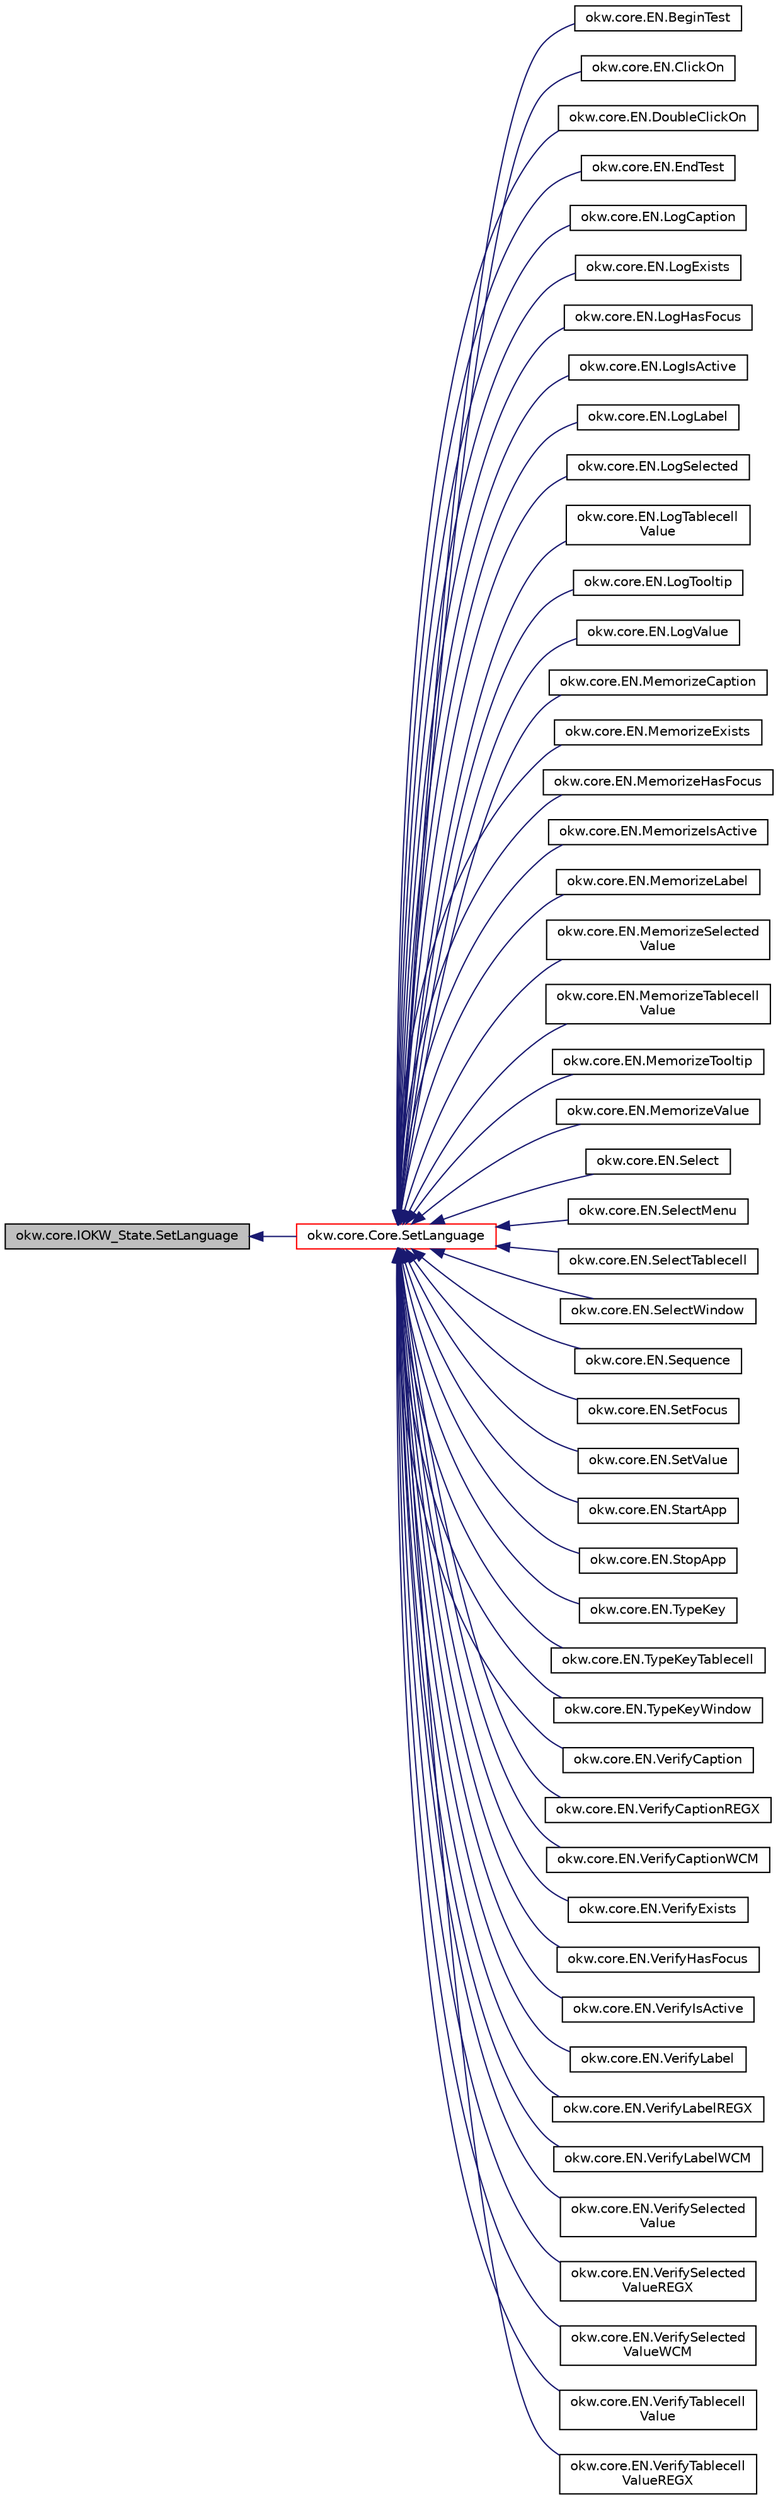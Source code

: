 digraph "okw.core.IOKW_State.SetLanguage"
{
 // INTERACTIVE_SVG=YES
  edge [fontname="Helvetica",fontsize="10",labelfontname="Helvetica",labelfontsize="10"];
  node [fontname="Helvetica",fontsize="10",shape=record];
  rankdir="LR";
  Node120 [label="okw.core.IOKW_State.SetLanguage",height=0.2,width=0.4,color="black", fillcolor="grey75", style="filled", fontcolor="black"];
  Node120 -> Node121 [dir="back",color="midnightblue",fontsize="10",style="solid",fontname="Helvetica"];
  Node121 [label="okw.core.Core.SetLanguage",height=0.2,width=0.4,color="red", fillcolor="white", style="filled",URL="$classokw_1_1core_1_1_core.html#ae4d17cb7b948458deadda4e4ed53f426",tooltip="Setzt die Sprache auf den gegebenen wert Language. "];
  Node121 -> Node122 [dir="back",color="midnightblue",fontsize="10",style="solid",fontname="Helvetica"];
  Node122 [label="okw.core.EN.BeginTest",height=0.2,width=0.4,color="black", fillcolor="white", style="filled",URL="$classokw_1_1core_1_1_e_n.html#aef613b0a3e6bb8a9623984db145cae69",tooltip="Markiert den Anfang eines neuen Testfalls. "];
  Node121 -> Node123 [dir="back",color="midnightblue",fontsize="10",style="solid",fontname="Helvetica"];
  Node123 [label="okw.core.EN.ClickOn",height=0.2,width=0.4,color="black", fillcolor="white", style="filled",URL="$classokw_1_1core_1_1_e_n.html#aa0ea62b29e5e216241a5b757797f83bf",tooltip="Klickt auf das gegebene Objekt. "];
  Node121 -> Node124 [dir="back",color="midnightblue",fontsize="10",style="solid",fontname="Helvetica"];
  Node124 [label="okw.core.EN.DoubleClickOn",height=0.2,width=0.4,color="black", fillcolor="white", style="filled",URL="$classokw_1_1core_1_1_e_n.html#adc2ff15e947443e4a40121de9bfa036a",tooltip="Klickt auf das gegebene Objekt. "];
  Node121 -> Node125 [dir="back",color="midnightblue",fontsize="10",style="solid",fontname="Helvetica"];
  Node125 [label="okw.core.EN.EndTest",height=0.2,width=0.4,color="black", fillcolor="white", style="filled",URL="$classokw_1_1core_1_1_e_n.html#aa51cc1227f749efca4fd2801f5cb664f",tooltip="Beendet den Test, bzw. "];
  Node121 -> Node126 [dir="back",color="midnightblue",fontsize="10",style="solid",fontname="Helvetica"];
  Node126 [label="okw.core.EN.LogCaption",height=0.2,width=0.4,color="black", fillcolor="white", style="filled",URL="$classokw_1_1core_1_1_e_n.html#a30ccb279c44093debc4e07686a193765",tooltip="Keine Beschreibung zu \"LogCaption\" verfügbar. "];
  Node121 -> Node127 [dir="back",color="midnightblue",fontsize="10",style="solid",fontname="Helvetica"];
  Node127 [label="okw.core.EN.LogExists",height=0.2,width=0.4,color="black", fillcolor="white", style="filled",URL="$classokw_1_1core_1_1_e_n.html#a6b31a5c7517cf918ffc2115e5f019f4c",tooltip="Protokolliert, ob das gegebene Objekt existiert. "];
  Node121 -> Node128 [dir="back",color="midnightblue",fontsize="10",style="solid",fontname="Helvetica"];
  Node128 [label="okw.core.EN.LogHasFocus",height=0.2,width=0.4,color="black", fillcolor="white", style="filled",URL="$classokw_1_1core_1_1_e_n.html#a446ed81868f18ea11da1b531d5b2d152",tooltip="Dokumentiert den Fokus-Status des gegebenen Objekts. "];
  Node121 -> Node129 [dir="back",color="midnightblue",fontsize="10",style="solid",fontname="Helvetica"];
  Node129 [label="okw.core.EN.LogIsActive",height=0.2,width=0.4,color="black", fillcolor="white", style="filled",URL="$classokw_1_1core_1_1_e_n.html#acbeecc6c0bfe7f092b7b612471f5e790",tooltip="Dokumentiert den Status des gegebenen Objekts. "];
  Node121 -> Node130 [dir="back",color="midnightblue",fontsize="10",style="solid",fontname="Helvetica"];
  Node130 [label="okw.core.EN.LogLabel",height=0.2,width=0.4,color="black", fillcolor="white", style="filled",URL="$classokw_1_1core_1_1_e_n.html#a5fcf39338e18d9d03d75197bc6b4ace2",tooltip="Keine Beschreibung zu \"LogLabel\" verfügbar. "];
  Node121 -> Node131 [dir="back",color="midnightblue",fontsize="10",style="solid",fontname="Helvetica"];
  Node131 [label="okw.core.EN.LogSelected",height=0.2,width=0.4,color="black", fillcolor="white", style="filled",URL="$classokw_1_1core_1_1_e_n.html#a7c5b0f0e1a534035090bdd7c523d1486",tooltip="Dokumentiert den markierten Text des gegebenen Objekts. "];
  Node121 -> Node132 [dir="back",color="midnightblue",fontsize="10",style="solid",fontname="Helvetica"];
  Node132 [label="okw.core.EN.LogTablecell\lValue",height=0.2,width=0.4,color="black", fillcolor="white", style="filled",URL="$classokw_1_1core_1_1_e_n.html#ab1718e25041c06f775c33c6a41605966",tooltip="Dokumentiert den Wert der ausgewählten Zelle. "];
  Node121 -> Node133 [dir="back",color="midnightblue",fontsize="10",style="solid",fontname="Helvetica"];
  Node133 [label="okw.core.EN.LogTooltip",height=0.2,width=0.4,color="black", fillcolor="white", style="filled",URL="$classokw_1_1core_1_1_e_n.html#ab57fa7690caf495dccbfd6975b735627",tooltip="Dokumentiert die Kurzinfo zu einem Werkzeug des gegebenen Objekts. "];
  Node121 -> Node134 [dir="back",color="midnightblue",fontsize="10",style="solid",fontname="Helvetica"];
  Node134 [label="okw.core.EN.LogValue",height=0.2,width=0.4,color="black", fillcolor="white", style="filled",URL="$classokw_1_1core_1_1_e_n.html#a1f306e8cd0bb363fe4ece8fd65b097c7",tooltip="Dokumentiert den Standartwert eines Objekts. "];
  Node121 -> Node135 [dir="back",color="midnightblue",fontsize="10",style="solid",fontname="Helvetica"];
  Node135 [label="okw.core.EN.MemorizeCaption",height=0.2,width=0.4,color="black", fillcolor="white", style="filled",URL="$classokw_1_1core_1_1_e_n.html#ab10f0a1c40f0093a14c4be313d59a94a",tooltip="Keine Beschreibung zu \"MemorizeCaption\" verfügbar. "];
  Node121 -> Node136 [dir="back",color="midnightblue",fontsize="10",style="solid",fontname="Helvetica"];
  Node136 [label="okw.core.EN.MemorizeExists",height=0.2,width=0.4,color="black", fillcolor="white", style="filled",URL="$classokw_1_1core_1_1_e_n.html#ade0e99fc98003c07a04465301c0ed1ce",tooltip="Merkt sich den aktuell existierenden Zustand des Objekts. "];
  Node121 -> Node137 [dir="back",color="midnightblue",fontsize="10",style="solid",fontname="Helvetica"];
  Node137 [label="okw.core.EN.MemorizeHasFocus",height=0.2,width=0.4,color="black", fillcolor="white", style="filled",URL="$classokw_1_1core_1_1_e_n.html#a93f2db8bf0eff6613fbf2bbbeb9436f0",tooltip="Keine Beschreibung zu \"MemorizeHasFocus\" verfügbar. "];
  Node121 -> Node138 [dir="back",color="midnightblue",fontsize="10",style="solid",fontname="Helvetica"];
  Node138 [label="okw.core.EN.MemorizeIsActive",height=0.2,width=0.4,color="black", fillcolor="white", style="filled",URL="$classokw_1_1core_1_1_e_n.html#a935b5a215e8176e6abda9bc268f107f4",tooltip="Merkt sich den Zustand des gegebenen Objekts. "];
  Node121 -> Node139 [dir="back",color="midnightblue",fontsize="10",style="solid",fontname="Helvetica"];
  Node139 [label="okw.core.EN.MemorizeLabel",height=0.2,width=0.4,color="black", fillcolor="white", style="filled",URL="$classokw_1_1core_1_1_e_n.html#aecb0b17c6683319633eec36e2646f3f5",tooltip="Keine Beschreibung zu \"MemorizeLabel\" verfügbar. "];
  Node121 -> Node140 [dir="back",color="midnightblue",fontsize="10",style="solid",fontname="Helvetica"];
  Node140 [label="okw.core.EN.MemorizeSelected\lValue",height=0.2,width=0.4,color="black", fillcolor="white", style="filled",URL="$classokw_1_1core_1_1_e_n.html#a1f6ef2b7affb30444c6ecee001778615",tooltip="Keine Beschreibung zu \"MemorizeSelectedValue\" verfügbar. "];
  Node121 -> Node141 [dir="back",color="midnightblue",fontsize="10",style="solid",fontname="Helvetica"];
  Node141 [label="okw.core.EN.MemorizeTablecell\lValue",height=0.2,width=0.4,color="black", fillcolor="white", style="filled",URL="$classokw_1_1core_1_1_e_n.html#a69ca65f068665ec7e458d9701bb826ff",tooltip="Merkt sich den Wert der gegebenen Zelle in der Tabelle. "];
  Node121 -> Node142 [dir="back",color="midnightblue",fontsize="10",style="solid",fontname="Helvetica"];
  Node142 [label="okw.core.EN.MemorizeTooltip",height=0.2,width=0.4,color="black", fillcolor="white", style="filled",URL="$classokw_1_1core_1_1_e_n.html#ac3baf8611adc749803c55cdd0aaf2c01",tooltip="Dokumentiert den Tooltip-Text (Kurzinformation) des gegebenen Objekts. "];
  Node121 -> Node143 [dir="back",color="midnightblue",fontsize="10",style="solid",fontname="Helvetica"];
  Node143 [label="okw.core.EN.MemorizeValue",height=0.2,width=0.4,color="black", fillcolor="white", style="filled",URL="$classokw_1_1core_1_1_e_n.html#a443ae129e7d12b082d0555c597d1425d",tooltip="Merkt sich den Standartwert eines Objekts. "];
  Node121 -> Node144 [dir="back",color="midnightblue",fontsize="10",style="solid",fontname="Helvetica"];
  Node144 [label="okw.core.EN.Select",height=0.2,width=0.4,color="black", fillcolor="white", style="filled",URL="$classokw_1_1core_1_1_e_n.html#a3214b395b88cde7b880c3992c9c05763",tooltip="Auswahl aller Zeilen einer Liste/Tabelle, welche die gegebenen Daten enthalten. "];
  Node121 -> Node145 [dir="back",color="midnightblue",fontsize="10",style="solid",fontname="Helvetica"];
  Node145 [label="okw.core.EN.SelectMenu",height=0.2,width=0.4,color="black", fillcolor="white", style="filled",URL="$classokw_1_1core_1_1_e_n.html#a520790674701ae4cfe410c4d02871b4b",tooltip="Wählt den gegebenen Menü-Eintrag aus. "];
  Node121 -> Node146 [dir="back",color="midnightblue",fontsize="10",style="solid",fontname="Helvetica"];
  Node146 [label="okw.core.EN.SelectTablecell",height=0.2,width=0.4,color="black", fillcolor="white", style="filled",URL="$classokw_1_1core_1_1_e_n.html#a1a629d61992d84ccfaa275e7fa9db64d",tooltip="Wählt die gegebene Tabellenzelle aus. "];
  Node121 -> Node147 [dir="back",color="midnightblue",fontsize="10",style="solid",fontname="Helvetica"];
  Node147 [label="okw.core.EN.SelectWindow",height=0.2,width=0.4,color="black", fillcolor="white", style="filled",URL="$classokw_1_1core_1_1_e_n.html#a2b61c2b39a9cfdbdfd25fe0e3d43785b",tooltip="Setzt den Kontext auf das gegebene Fenster. "];
  Node121 -> Node148 [dir="back",color="midnightblue",fontsize="10",style="solid",fontname="Helvetica"];
  Node148 [label="okw.core.EN.Sequence",height=0.2,width=0.4,color="black", fillcolor="white", style="filled",URL="$classokw_1_1core_1_1_e_n.html#a793e46a7e683652b6d2a860519153079",tooltip="Ruft die Sequenz eines Fensters auf. "];
  Node121 -> Node149 [dir="back",color="midnightblue",fontsize="10",style="solid",fontname="Helvetica"];
  Node149 [label="okw.core.EN.SetFocus",height=0.2,width=0.4,color="black", fillcolor="white", style="filled",URL="$classokw_1_1core_1_1_e_n.html#a0c807adb569b1a479ed716d6ed5010f2",tooltip="Setzt den Fokus auf das gegebene Fensterobjekt. "];
  Node121 -> Node150 [dir="back",color="midnightblue",fontsize="10",style="solid",fontname="Helvetica"];
  Node150 [label="okw.core.EN.SetValue",height=0.2,width=0.4,color="black", fillcolor="white", style="filled",URL="$classokw_1_1core_1_1_e_n.html#a3de04697f1873ab6773a068a3159f1d1",tooltip="Setzt den Wert des gegebenen Fensterobjekts auf den gegebenen Wert. "];
  Node121 -> Node151 [dir="back",color="midnightblue",fontsize="10",style="solid",fontname="Helvetica"];
  Node151 [label="okw.core.EN.StartApp",height=0.2,width=0.4,color="black", fillcolor="white", style="filled",URL="$classokw_1_1core_1_1_e_n.html#aaa7465ee7f135c724668d8b22dc2219f",tooltip="Startet die gegebene Anwendung. "];
  Node121 -> Node152 [dir="back",color="midnightblue",fontsize="10",style="solid",fontname="Helvetica"];
  Node152 [label="okw.core.EN.StopApp",height=0.2,width=0.4,color="black", fillcolor="white", style="filled",URL="$classokw_1_1core_1_1_e_n.html#aba06d28c60512e1dc55902403abbd3f6",tooltip="Beendet eine gegebene Anwendung. "];
  Node121 -> Node153 [dir="back",color="midnightblue",fontsize="10",style="solid",fontname="Helvetica"];
  Node153 [label="okw.core.EN.TypeKey",height=0.2,width=0.4,color="black", fillcolor="white", style="filled",URL="$classokw_1_1core_1_1_e_n.html#ae24d951e607b9b82af4f3b80e71285b9",tooltip="Tastatureingaben von Daten in das aktive Fensterobjekt. "];
  Node121 -> Node154 [dir="back",color="midnightblue",fontsize="10",style="solid",fontname="Helvetica"];
  Node154 [label="okw.core.EN.TypeKeyTablecell",height=0.2,width=0.4,color="black", fillcolor="white", style="filled",URL="$classokw_1_1core_1_1_e_n.html#a926f4e3a2113f58c84aea75a36ff1c6b",tooltip="Eingabe von Daten in eine gegebene Tabellenzelle über die Tastatur. "];
  Node121 -> Node155 [dir="back",color="midnightblue",fontsize="10",style="solid",fontname="Helvetica"];
  Node155 [label="okw.core.EN.TypeKeyWindow",height=0.2,width=0.4,color="black", fillcolor="white", style="filled",URL="$classokw_1_1core_1_1_e_n.html#a26a7f06e28d3827614961408314625c7",tooltip="Tastatureingabe in ein bestimmtes Fensterobjekt. "];
  Node121 -> Node156 [dir="back",color="midnightblue",fontsize="10",style="solid",fontname="Helvetica"];
  Node156 [label="okw.core.EN.VerifyCaption",height=0.2,width=0.4,color="black", fillcolor="white", style="filled",URL="$classokw_1_1core_1_1_e_n.html#a9cc29f6315e5041f2b36f1eb6a14e334",tooltip="Überprüft die Überschrift des Objektes. "];
  Node121 -> Node157 [dir="back",color="midnightblue",fontsize="10",style="solid",fontname="Helvetica"];
  Node157 [label="okw.core.EN.VerifyCaptionREGX",height=0.2,width=0.4,color="black", fillcolor="white", style="filled",URL="$classokw_1_1core_1_1_e_n.html#ab155161cbaa50ebad79b1695f1f504fa",tooltip="Überprüft die Überschrift des Objektes. "];
  Node121 -> Node158 [dir="back",color="midnightblue",fontsize="10",style="solid",fontname="Helvetica"];
  Node158 [label="okw.core.EN.VerifyCaptionWCM",height=0.2,width=0.4,color="black", fillcolor="white", style="filled",URL="$classokw_1_1core_1_1_e_n.html#a5a742184bc524f6b6dceec7cef27a951",tooltip="Überprüft die Überschrift des Objektes. "];
  Node121 -> Node159 [dir="back",color="midnightblue",fontsize="10",style="solid",fontname="Helvetica"];
  Node159 [label="okw.core.EN.VerifyExists",height=0.2,width=0.4,color="black", fillcolor="white", style="filled",URL="$classokw_1_1core_1_1_e_n.html#afbdb32a44d83abbf58222e5920004f28",tooltip="Prüft, ob das gegebene Objekt existiert. "];
  Node121 -> Node160 [dir="back",color="midnightblue",fontsize="10",style="solid",fontname="Helvetica"];
  Node160 [label="okw.core.EN.VerifyHasFocus",height=0.2,width=0.4,color="black", fillcolor="white", style="filled",URL="$classokw_1_1core_1_1_e_n.html#a4f454838a66107f968f9d50241180804",tooltip="Vergleicht den Fokus-Zustand des gegebenen Objekts mit dem erwarteten Wert. "];
  Node121 -> Node161 [dir="back",color="midnightblue",fontsize="10",style="solid",fontname="Helvetica"];
  Node161 [label="okw.core.EN.VerifyIsActive",height=0.2,width=0.4,color="black", fillcolor="white", style="filled",URL="$classokw_1_1core_1_1_e_n.html#a67f59cc780c7b380127c430522ae6a62",tooltip="Vergleicht den Fokus-Status des gegebenen Objekts mit dem erwarteten Wert. "];
  Node121 -> Node162 [dir="back",color="midnightblue",fontsize="10",style="solid",fontname="Helvetica"];
  Node162 [label="okw.core.EN.VerifyLabel",height=0.2,width=0.4,color="black", fillcolor="white", style="filled",URL="$classokw_1_1core_1_1_e_n.html#a81fa4af81b53e8e8fc2274e3767b9dce",tooltip="Überprüft die Beschreibung des Objektes. "];
  Node121 -> Node163 [dir="back",color="midnightblue",fontsize="10",style="solid",fontname="Helvetica"];
  Node163 [label="okw.core.EN.VerifyLabelREGX",height=0.2,width=0.4,color="black", fillcolor="white", style="filled",URL="$classokw_1_1core_1_1_e_n.html#a33c8aac65f5d1f919065a9ec5e47f415",tooltip="Überprüft die Überschrift des Objektes. "];
  Node121 -> Node164 [dir="back",color="midnightblue",fontsize="10",style="solid",fontname="Helvetica"];
  Node164 [label="okw.core.EN.VerifyLabelWCM",height=0.2,width=0.4,color="black", fillcolor="white", style="filled",URL="$classokw_1_1core_1_1_e_n.html#a70ba07cc0050e6bd89dc133c36972d2a",tooltip="Überprüft die Beschreibung des Objektes. "];
  Node121 -> Node165 [dir="back",color="midnightblue",fontsize="10",style="solid",fontname="Helvetica"];
  Node165 [label="okw.core.EN.VerifySelected\lValue",height=0.2,width=0.4,color="black", fillcolor="white", style="filled",URL="$classokw_1_1core_1_1_e_n.html#a535232918db76d11b92e1c00d24e228b",tooltip="Vergleicht den ausgewählten Wert des gegebenen Listenobjekts mit dem erwarteten Wert. "];
  Node121 -> Node166 [dir="back",color="midnightblue",fontsize="10",style="solid",fontname="Helvetica"];
  Node166 [label="okw.core.EN.VerifySelected\lValueREGX",height=0.2,width=0.4,color="black", fillcolor="white", style="filled",URL="$classokw_1_1core_1_1_e_n.html#ad190826f8408d93b5f4769ef1306ce31"];
  Node121 -> Node167 [dir="back",color="midnightblue",fontsize="10",style="solid",fontname="Helvetica"];
  Node167 [label="okw.core.EN.VerifySelected\lValueWCM",height=0.2,width=0.4,color="black", fillcolor="white", style="filled",URL="$classokw_1_1core_1_1_e_n.html#ad60742d94228db959d4c5fc51c541bfd"];
  Node121 -> Node168 [dir="back",color="midnightblue",fontsize="10",style="solid",fontname="Helvetica"];
  Node168 [label="okw.core.EN.VerifyTablecell\lValue",height=0.2,width=0.4,color="black", fillcolor="white", style="filled",URL="$classokw_1_1core_1_1_e_n.html#a67331a9d3f88e0c7c8a593730683c2c6",tooltip="Vergleicht den Inhalt der gegebenen Tabellenzelle mit dem erwarteten Wert. "];
  Node121 -> Node169 [dir="back",color="midnightblue",fontsize="10",style="solid",fontname="Helvetica"];
  Node169 [label="okw.core.EN.VerifyTablecell\lValueREGX",height=0.2,width=0.4,color="black", fillcolor="white", style="filled",URL="$classokw_1_1core_1_1_e_n.html#aa7f564b9473f69377d40c80e0508752a"];
}
